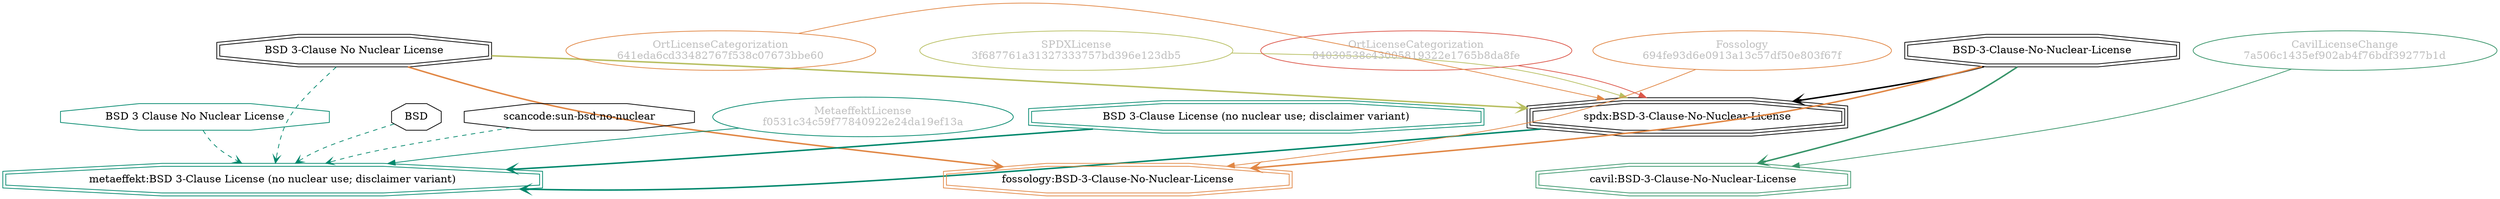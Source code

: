 strict digraph {
    node [shape=box];
    graph [splines=curved];
    471 [label="SPDXLicense\n3f687761a31327333757bd396e123db5"
        ,fontcolor=gray
        ,color="#b8bf62"
        ,fillcolor="beige;1"
        ,shape=ellipse];
    472 [label="spdx:BSD-3-Clause-No-Nuclear-License"
        ,shape=tripleoctagon];
    473 [label="BSD-3-Clause-No-Nuclear-License"
        ,shape=doubleoctagon];
    474 [label="BSD 3-Clause No Nuclear License"
        ,shape=doubleoctagon];
    5935 [label=BSD,shape=octagon];
    24033 [label="scancode:sun-bsd-no-nuclear"
          ,shape=octagon];
    27810 [label="Fossology\n694fe93d6e0913a13c57df50e803f67f"
          ,fontcolor=gray
          ,color="#e18745"
          ,fillcolor="beige;1"
          ,shape=ellipse];
    27811 [label="fossology:BSD-3-Clause-No-Nuclear-License"
          ,color="#e18745"
          ,shape=doubleoctagon];
    28626 [label="OrtLicenseCategorization\n84030538c43005819322e1765b8da8fe"
          ,fontcolor=gray
          ,color="#dc574a"
          ,fillcolor="beige;1"
          ,shape=ellipse];
    35478 [label="OrtLicenseCategorization\n641eda6cd33482767f538c07673bbe60"
          ,fontcolor=gray
          ,color="#e18745"
          ,fillcolor="beige;1"
          ,shape=ellipse];
    36584 [label="CavilLicenseChange\n7a506c1435ef902ab4f76bdf39277b1d"
          ,fontcolor=gray
          ,color="#379469"
          ,fillcolor="beige;1"
          ,shape=ellipse];
    36585 [label="cavil:BSD-3-Clause-No-Nuclear-License"
          ,color="#379469"
          ,shape=doubleoctagon];
    39435 [label="MetaeffektLicense\nf0531c34c59f77840922e24da19ef13a"
          ,fontcolor=gray
          ,color="#00876c"
          ,fillcolor="beige;1"
          ,shape=ellipse];
    39436 [label="metaeffekt:BSD 3-Clause License (no nuclear use; disclaimer variant)"
          ,color="#00876c"
          ,shape=doubleoctagon];
    39437 [label="BSD 3-Clause License (no nuclear use; disclaimer variant)"
          ,color="#00876c"
          ,shape=doubleoctagon];
    39438 [label="BSD 3 Clause No Nuclear License"
          ,color="#00876c"
          ,shape=octagon];
    471 -> 472 [weight=0.5
               ,color="#b8bf62"];
    472 -> 39436 [style=bold
                 ,arrowhead=vee
                 ,weight=0.7
                 ,color="#00876c"];
    473 -> 472 [style=bold
               ,arrowhead=vee
               ,weight=0.7];
    473 -> 27811 [style=bold
                 ,arrowhead=vee
                 ,weight=0.7
                 ,color="#e18745"];
    473 -> 36585 [style=bold
                 ,arrowhead=vee
                 ,weight=0.7
                 ,color="#379469"];
    473 -> 36585 [style=bold
                 ,arrowhead=vee
                 ,weight=0.7
                 ,color="#379469"];
    474 -> 472 [style=bold
               ,arrowhead=vee
               ,weight=0.7
               ,color="#b8bf62"];
    474 -> 27811 [style=bold
                 ,arrowhead=vee
                 ,weight=0.7
                 ,color="#e18745"];
    474 -> 39436 [style=dashed
                 ,arrowhead=vee
                 ,weight=0.5
                 ,color="#00876c"];
    5935 -> 39436 [style=dashed
                  ,arrowhead=vee
                  ,weight=0.5
                  ,color="#00876c"];
    24033 -> 39436 [style=dashed
                   ,arrowhead=vee
                   ,weight=0.5
                   ,color="#00876c"];
    27810 -> 27811 [weight=0.5
                   ,color="#e18745"];
    28626 -> 472 [weight=0.5
                 ,color="#dc574a"];
    35478 -> 472 [weight=0.5
                 ,color="#e18745"];
    36584 -> 36585 [weight=0.5
                   ,color="#379469"];
    39435 -> 39436 [weight=0.5
                   ,color="#00876c"];
    39437 -> 39436 [style=bold
                   ,arrowhead=vee
                   ,weight=0.7
                   ,color="#00876c"];
    39438 -> 39436 [style=dashed
                   ,arrowhead=vee
                   ,weight=0.5
                   ,color="#00876c"];
}
